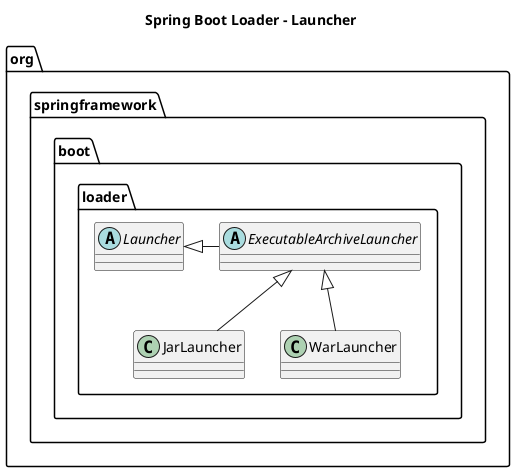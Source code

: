 @startuml
Title "Spring Boot Loader - Launcher"

package org.springframework.boot.loader {
    abstract Launcher
    abstract class ExecutableArchiveLauncher
    class JarLauncher
    class WarLauncher
}


Launcher <|- ExecutableArchiveLauncher
ExecutableArchiveLauncher <|-down- JarLauncher
ExecutableArchiveLauncher <|-down- WarLauncher
@enduml